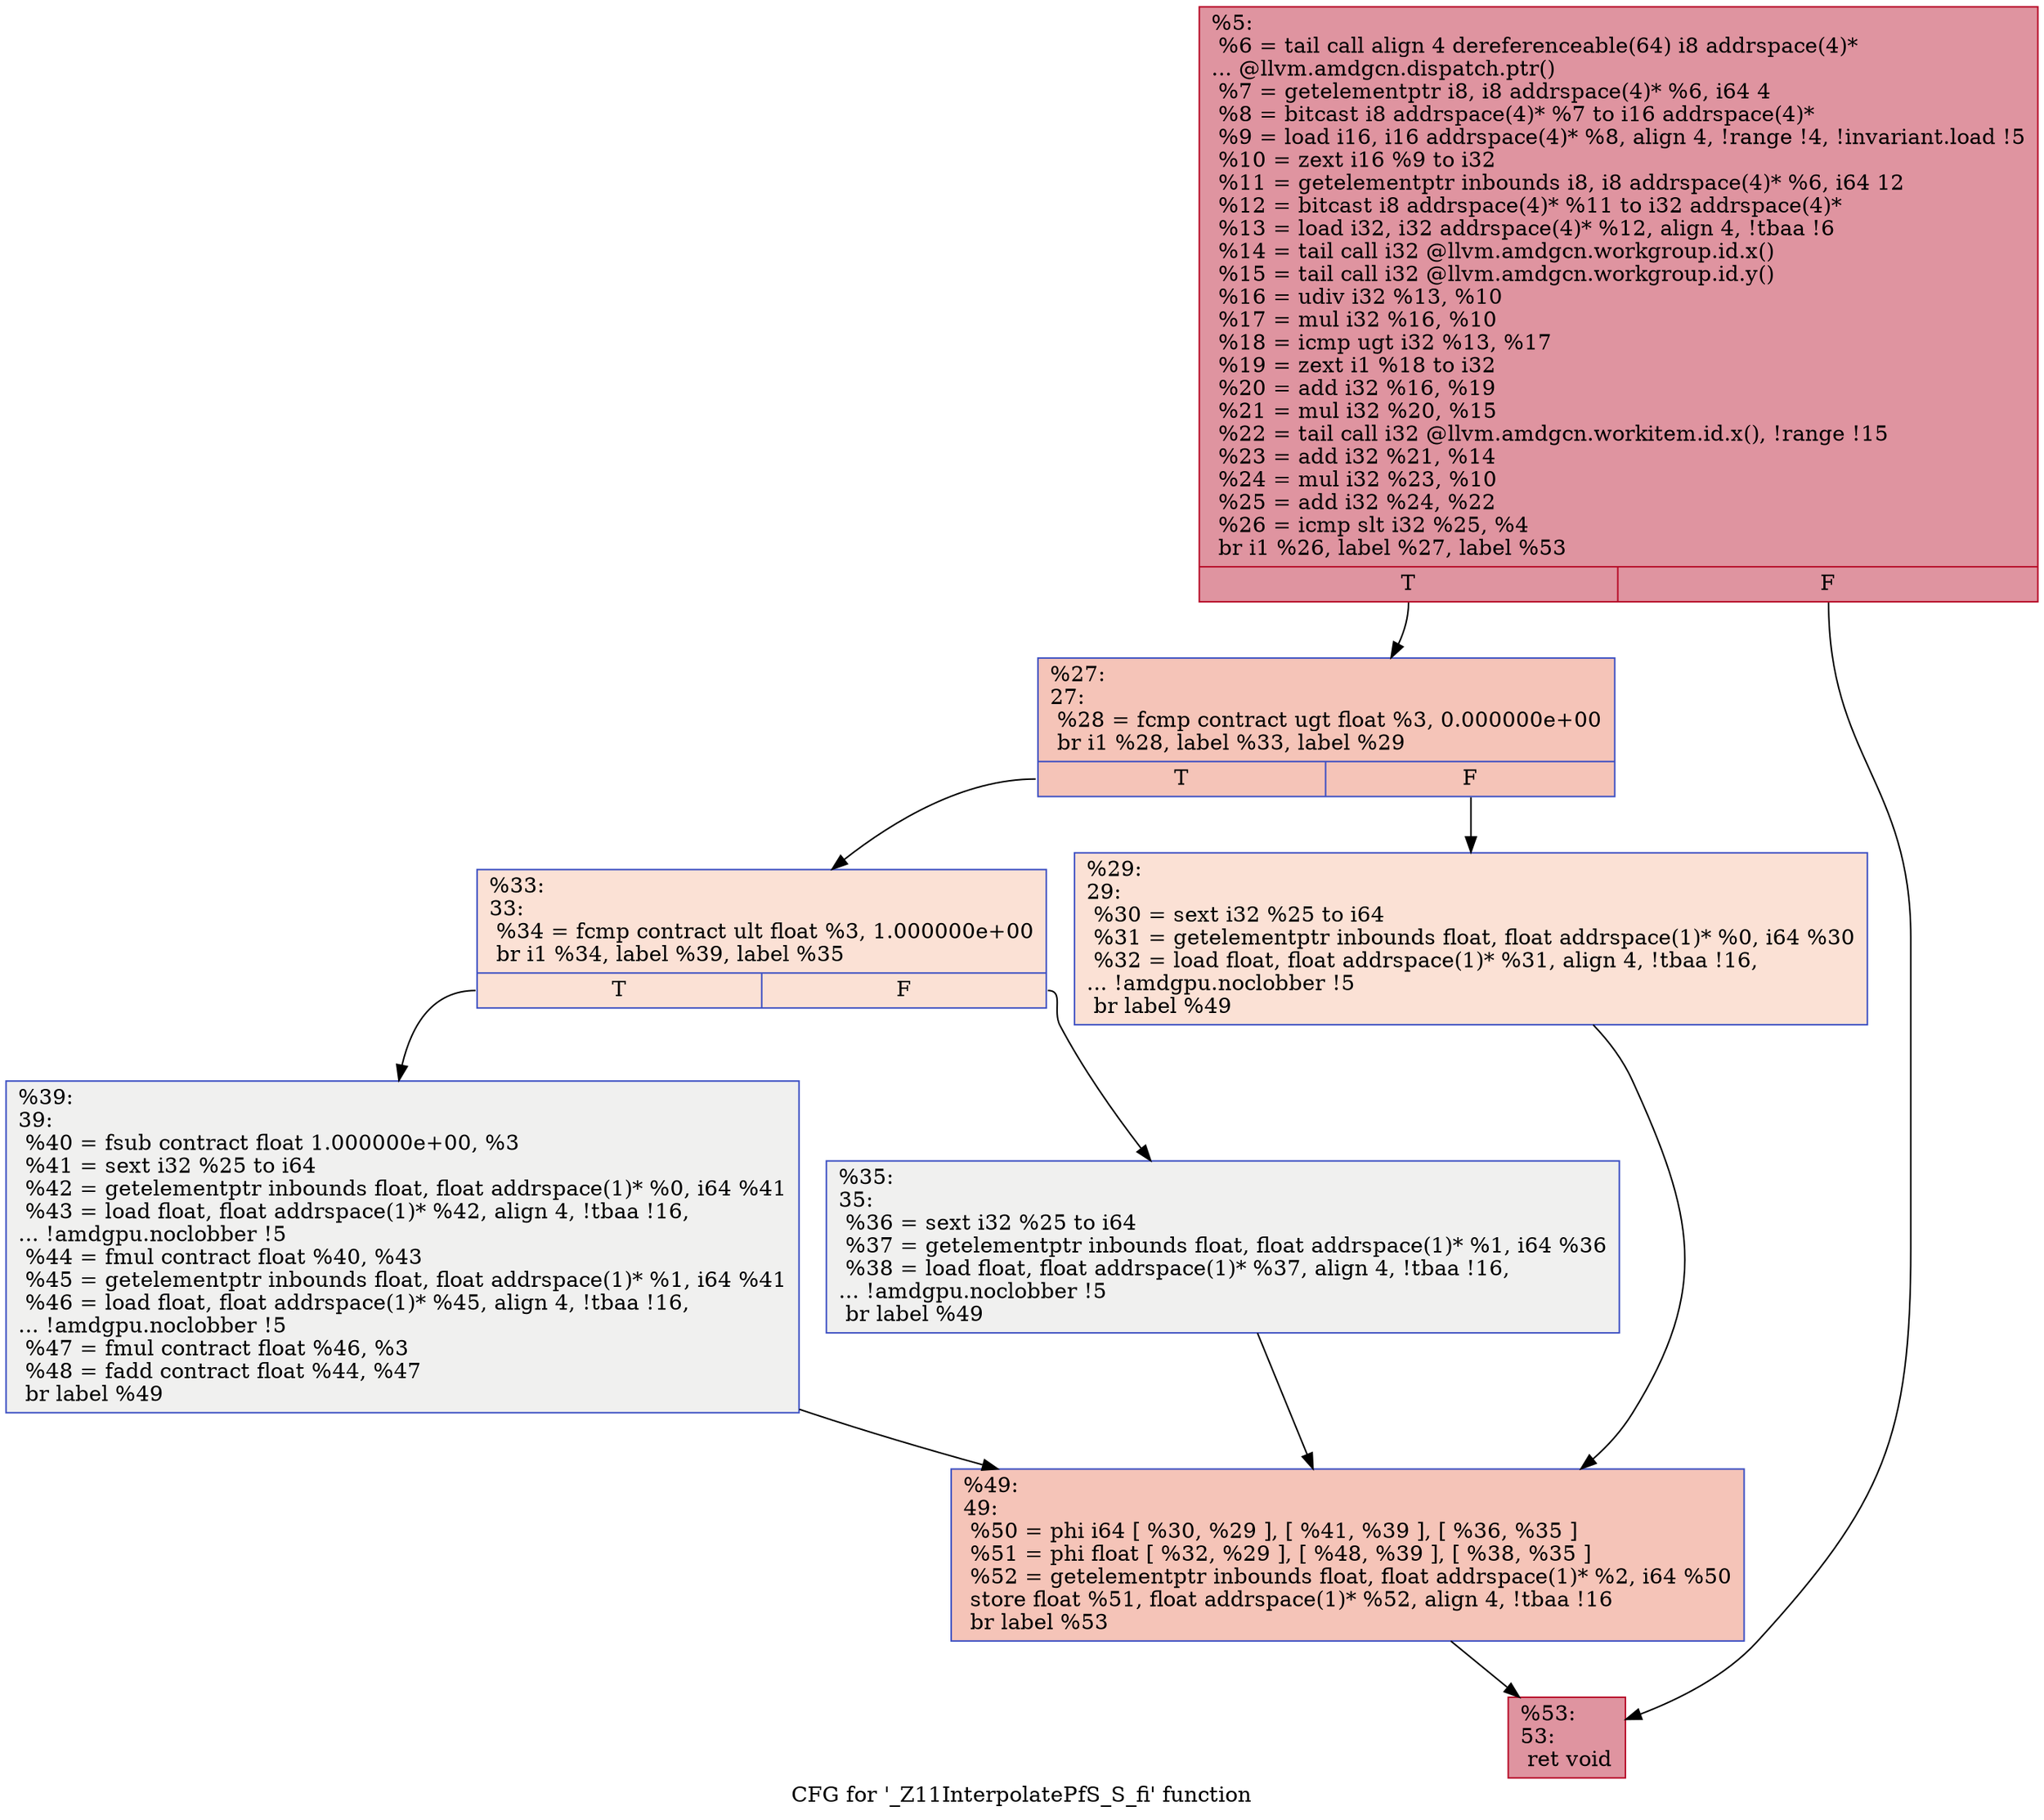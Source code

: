 digraph "CFG for '_Z11InterpolatePfS_S_fi' function" {
	label="CFG for '_Z11InterpolatePfS_S_fi' function";

	Node0x6231a00 [shape=record,color="#b70d28ff", style=filled, fillcolor="#b70d2870",label="{%5:\l  %6 = tail call align 4 dereferenceable(64) i8 addrspace(4)*\l... @llvm.amdgcn.dispatch.ptr()\l  %7 = getelementptr i8, i8 addrspace(4)* %6, i64 4\l  %8 = bitcast i8 addrspace(4)* %7 to i16 addrspace(4)*\l  %9 = load i16, i16 addrspace(4)* %8, align 4, !range !4, !invariant.load !5\l  %10 = zext i16 %9 to i32\l  %11 = getelementptr inbounds i8, i8 addrspace(4)* %6, i64 12\l  %12 = bitcast i8 addrspace(4)* %11 to i32 addrspace(4)*\l  %13 = load i32, i32 addrspace(4)* %12, align 4, !tbaa !6\l  %14 = tail call i32 @llvm.amdgcn.workgroup.id.x()\l  %15 = tail call i32 @llvm.amdgcn.workgroup.id.y()\l  %16 = udiv i32 %13, %10\l  %17 = mul i32 %16, %10\l  %18 = icmp ugt i32 %13, %17\l  %19 = zext i1 %18 to i32\l  %20 = add i32 %16, %19\l  %21 = mul i32 %20, %15\l  %22 = tail call i32 @llvm.amdgcn.workitem.id.x(), !range !15\l  %23 = add i32 %21, %14\l  %24 = mul i32 %23, %10\l  %25 = add i32 %24, %22\l  %26 = icmp slt i32 %25, %4\l  br i1 %26, label %27, label %53\l|{<s0>T|<s1>F}}"];
	Node0x6231a00:s0 -> Node0x6234210;
	Node0x6231a00:s1 -> Node0x62342a0;
	Node0x6234210 [shape=record,color="#3d50c3ff", style=filled, fillcolor="#e97a5f70",label="{%27:\l27:                                               \l  %28 = fcmp contract ugt float %3, 0.000000e+00\l  br i1 %28, label %33, label %29\l|{<s0>T|<s1>F}}"];
	Node0x6234210:s0 -> Node0x6234e80;
	Node0x6234210:s1 -> Node0x6234f10;
	Node0x6234f10 [shape=record,color="#3d50c3ff", style=filled, fillcolor="#f7bca170",label="{%29:\l29:                                               \l  %30 = sext i32 %25 to i64\l  %31 = getelementptr inbounds float, float addrspace(1)* %0, i64 %30\l  %32 = load float, float addrspace(1)* %31, align 4, !tbaa !16,\l... !amdgpu.noclobber !5\l  br label %49\l}"];
	Node0x6234f10 -> Node0x62338f0;
	Node0x6234e80 [shape=record,color="#3d50c3ff", style=filled, fillcolor="#f7bca170",label="{%33:\l33:                                               \l  %34 = fcmp contract ult float %3, 1.000000e+00\l  br i1 %34, label %39, label %35\l|{<s0>T|<s1>F}}"];
	Node0x6234e80:s0 -> Node0x6235c00;
	Node0x6234e80:s1 -> Node0x6235c90;
	Node0x6235c90 [shape=record,color="#3d50c3ff", style=filled, fillcolor="#dedcdb70",label="{%35:\l35:                                               \l  %36 = sext i32 %25 to i64\l  %37 = getelementptr inbounds float, float addrspace(1)* %1, i64 %36\l  %38 = load float, float addrspace(1)* %37, align 4, !tbaa !16,\l... !amdgpu.noclobber !5\l  br label %49\l}"];
	Node0x6235c90 -> Node0x62338f0;
	Node0x6235c00 [shape=record,color="#3d50c3ff", style=filled, fillcolor="#dedcdb70",label="{%39:\l39:                                               \l  %40 = fsub contract float 1.000000e+00, %3\l  %41 = sext i32 %25 to i64\l  %42 = getelementptr inbounds float, float addrspace(1)* %0, i64 %41\l  %43 = load float, float addrspace(1)* %42, align 4, !tbaa !16,\l... !amdgpu.noclobber !5\l  %44 = fmul contract float %40, %43\l  %45 = getelementptr inbounds float, float addrspace(1)* %1, i64 %41\l  %46 = load float, float addrspace(1)* %45, align 4, !tbaa !16,\l... !amdgpu.noclobber !5\l  %47 = fmul contract float %46, %3\l  %48 = fadd contract float %44, %47\l  br label %49\l}"];
	Node0x6235c00 -> Node0x62338f0;
	Node0x62338f0 [shape=record,color="#3d50c3ff", style=filled, fillcolor="#e97a5f70",label="{%49:\l49:                                               \l  %50 = phi i64 [ %30, %29 ], [ %41, %39 ], [ %36, %35 ]\l  %51 = phi float [ %32, %29 ], [ %48, %39 ], [ %38, %35 ]\l  %52 = getelementptr inbounds float, float addrspace(1)* %2, i64 %50\l  store float %51, float addrspace(1)* %52, align 4, !tbaa !16\l  br label %53\l}"];
	Node0x62338f0 -> Node0x62342a0;
	Node0x62342a0 [shape=record,color="#b70d28ff", style=filled, fillcolor="#b70d2870",label="{%53:\l53:                                               \l  ret void\l}"];
}
